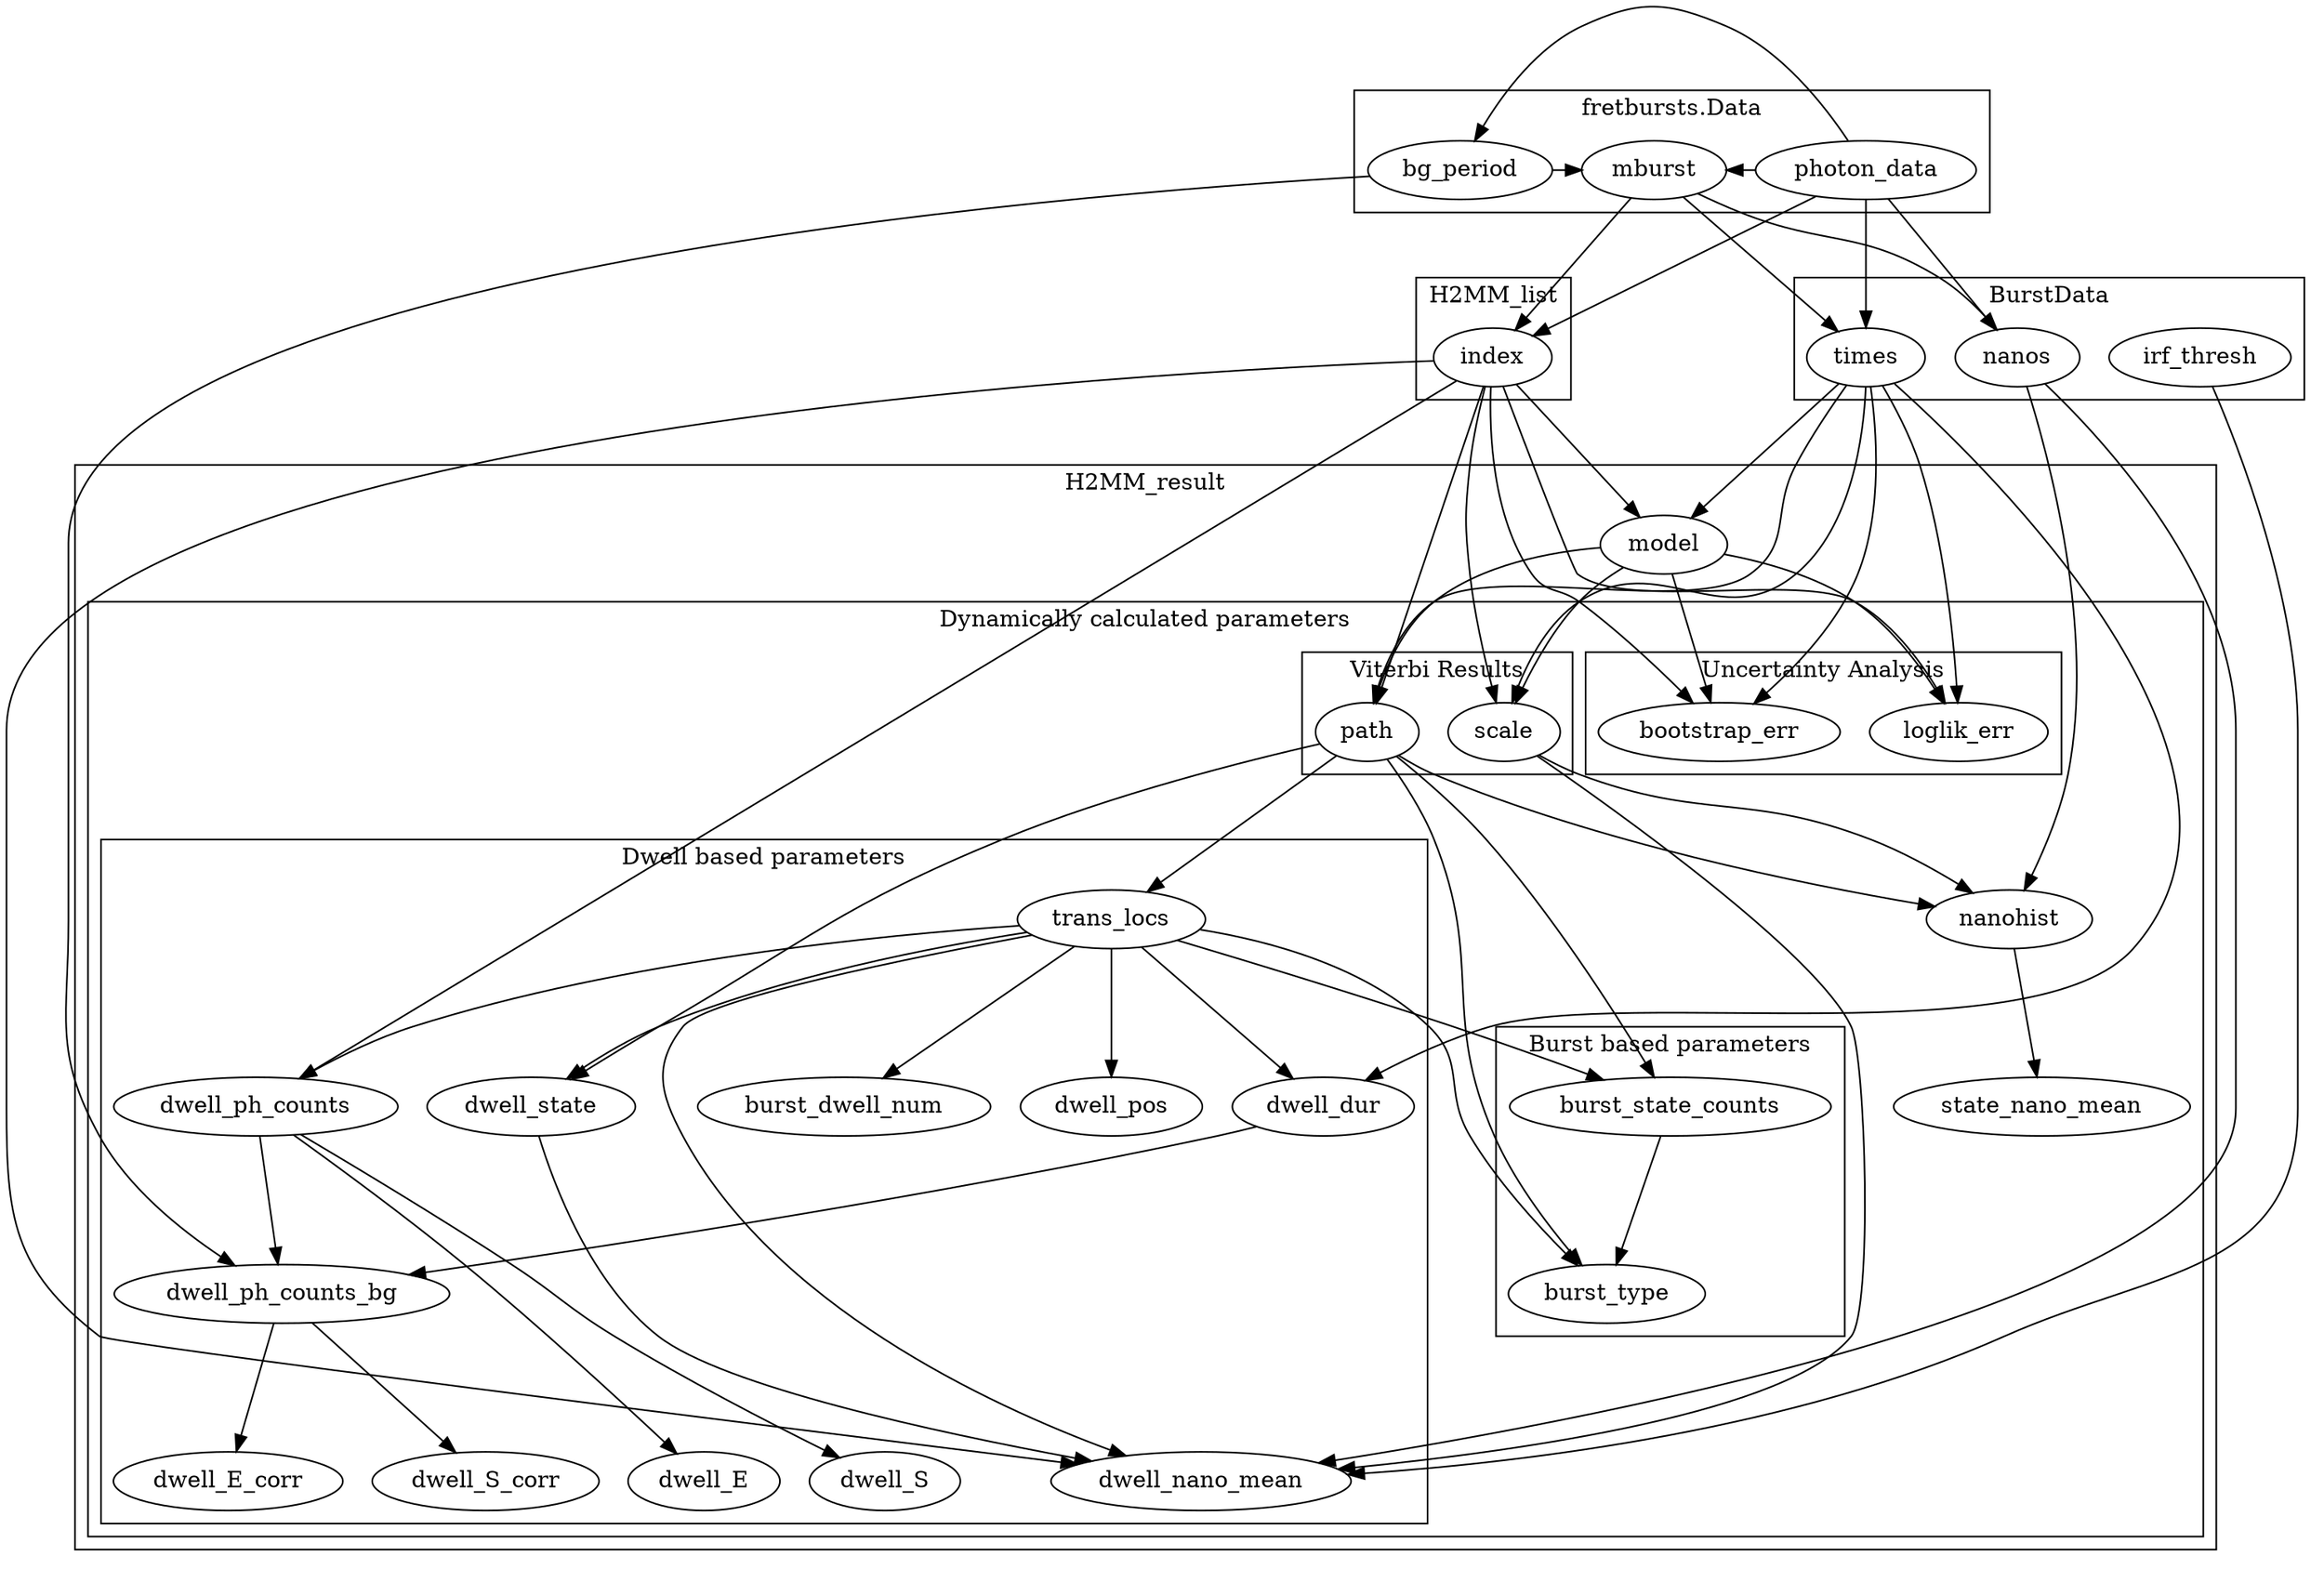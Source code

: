 digraph G{
graph [compound=true]
ranksep=1.1;
subgraph cluster0{
label="fretbursts.Data"
photon_data -> bg_period;
{photon_data, bg_period} -> mburst;
{rank=same; photon_data; bg_period; mburst}
}
subgraph cluster1{
label="BurstData"
times;
nanos;
irf_thresh;
}
subgraph cluster2{
label="H2MM_list";
index;
}
{index, times} -> model;
{photon_data, mburst} -> {times, index, nanos};
{model, times, index} -> {path, scale, loglik_err, bootstrap_err};
{path, nanos, scale} -> nanohist;
nanohist -> state_nano_mean;
{path, trans_locs} -> {burst_type, burst_state_counts};
{times, trans_locs} -> dwell_dur;
{index, trans_locs} -> dwell_ph_counts;
{index, nanos, trans_locs, dwell_state, irf_thresh, scale} -> dwell_nano_mean;
{bg_period, dwell_dur, dwell_ph_counts} -> dwell_ph_counts_bg;

subgraph cluster3{
label="H2MM_result";
model;
subgraph cluster4{
label="Dynamically calculated parameters";

subgraph cluster5{
label="Uncertainty Analysis"
loglik_err;
bootstrap_err;
}
nanohist;
state_nano_mean;

subgraph cluster6{
label="Burst based parameters"
burst_state_counts -> burst_type;
}
subgraph cluster7{
label="Viterbi Results";
path;
scale;
}
path -> trans_locs;
{path, trans_locs} -> dwell_state;
subgraph cluster8{
label="Dwell based parameters"
dwell_dur;
dwell_nano_mean;
dwell_state;
trans_locs -> {burst_dwell_num, dwell_pos};
dwell_ph_counts -> {dwell_E, dwell_S};
dwell_ph_counts_bg -> {dwell_E_corr, dwell_S_corr};
{rank=same; dwell_nano_mean; dwell_E; dwell_E_corr;dwell_S; dwell_S_corr;}
{rank=same; dwell_dur; dwell_pos; dwell_ph_counts;dwell_state; burst_dwell_num;}
}
}
}
}
